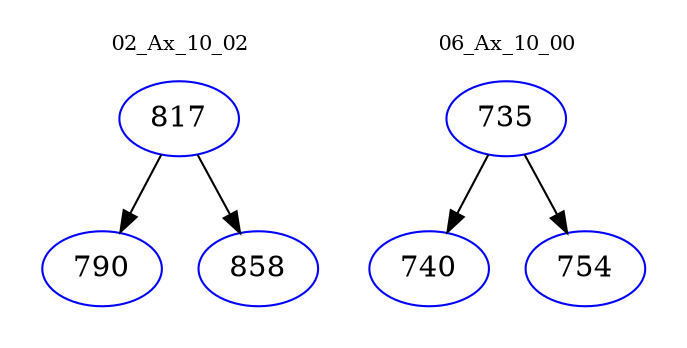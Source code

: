 digraph{
subgraph cluster_0 {
color = white
label = "02_Ax_10_02";
fontsize=10;
T0_817 [label="817", color="blue"]
T0_817 -> T0_790 [color="black"]
T0_790 [label="790", color="blue"]
T0_817 -> T0_858 [color="black"]
T0_858 [label="858", color="blue"]
}
subgraph cluster_1 {
color = white
label = "06_Ax_10_00";
fontsize=10;
T1_735 [label="735", color="blue"]
T1_735 -> T1_740 [color="black"]
T1_740 [label="740", color="blue"]
T1_735 -> T1_754 [color="black"]
T1_754 [label="754", color="blue"]
}
}
